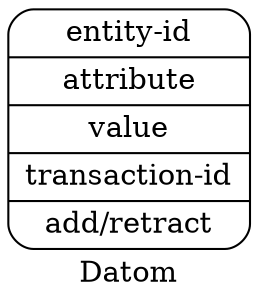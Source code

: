 digraph {
  node [shape=record]
  label="Datom"
  datom [label="{ entity-id | attribute | value | transaction-id | add/retract }" shape=Mrecord]
}

